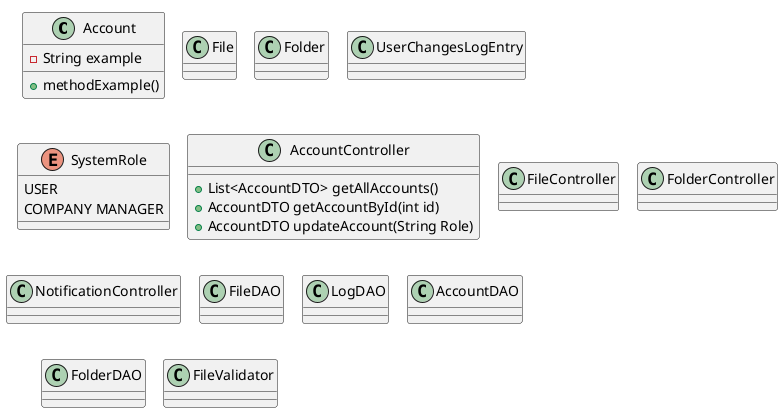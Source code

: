 @startuml
'https://plantuml.com/class-diagram

'----- Entities -----
class Account
class File
class Folder
class UserChangesLogEntry
enum SystemRole {
    USER
    COMPANY MANAGER
}

'----- Controllers -----
class AccountController
class FileController
class FolderController
class NotificationController

'----- DAOs -----
class FileDAO
class LogDAO
class AccountDAO
class FolderDAO

class FileValidator


'List <|-- AbstractList
'Collection <|-- AbstractCollection

'Collection <|- List
'AbstractCollection <|- AbstractList
'AbstractList <|-- ArrayList

class Account {
    - String example
    + methodExample()
}

class AccountController {
    + List<AccountDTO> getAllAccounts()
    + AccountDTO getAccountById(int id)
    + AccountDTO updateAccount(String Role)
}

!pragma layout smetana
@enduml